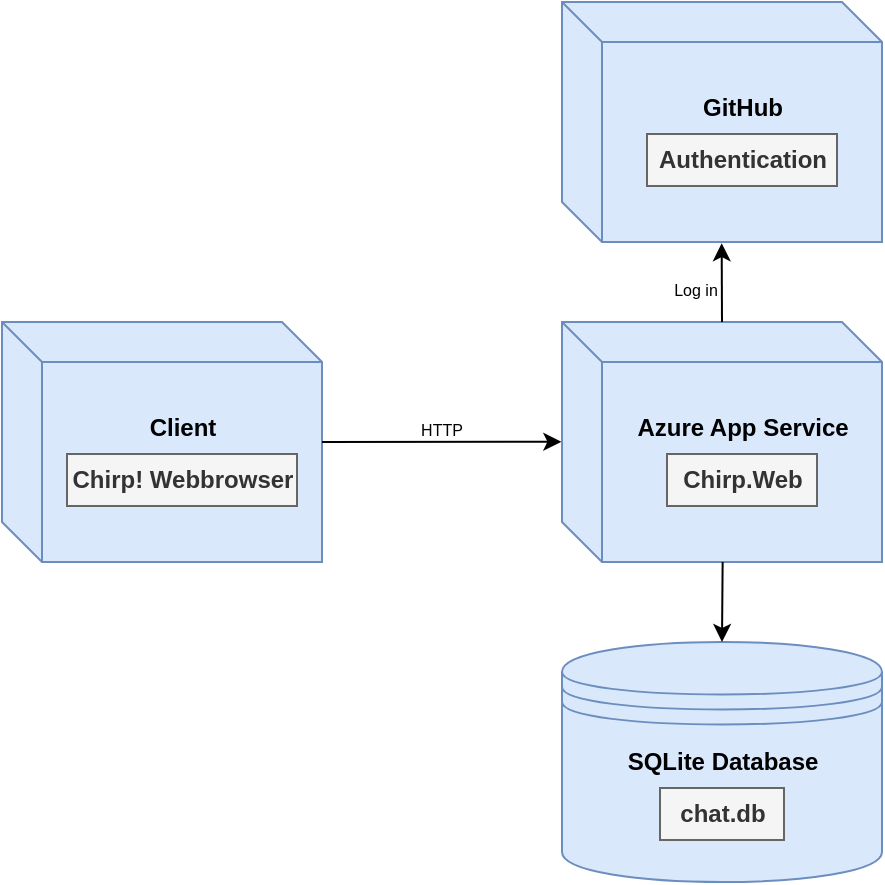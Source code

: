 <mxfile version="25.0.3">
  <diagram name="Side-1" id="paFMWZ_QoS3r9pQ7KjTz">
    <mxGraphModel dx="794" dy="492" grid="0" gridSize="10" guides="1" tooltips="1" connect="1" arrows="1" fold="1" page="0" pageScale="1" pageWidth="827" pageHeight="1169" math="0" shadow="0">
      <root>
        <mxCell id="0" />
        <mxCell id="1" parent="0" />
        <mxCell id="tp1WzhVr1qO6GO8mGSLT-2" value="" style="verticalAlign=top;align=left;spacingTop=8;spacingLeft=2;spacingRight=12;shape=cube;size=20;direction=east;fontStyle=4;html=1;whiteSpace=wrap;fillColor=#dae8fc;strokeColor=#6c8ebf;" vertex="1" parent="1">
          <mxGeometry x="40" y="200" width="160" height="120" as="geometry" />
        </mxCell>
        <mxCell id="tp1WzhVr1qO6GO8mGSLT-3" value="Client" style="text;align=center;fontStyle=1;verticalAlign=middle;spacingLeft=3;spacingRight=3;strokeColor=none;rotatable=0;points=[[0,0.5],[1,0.5]];portConstraint=eastwest;html=1;" vertex="1" parent="1">
          <mxGeometry x="90" y="240" width="80" height="26" as="geometry" />
        </mxCell>
        <mxCell id="tp1WzhVr1qO6GO8mGSLT-4" value="Chirp! Webbrowser" style="text;align=center;fontStyle=1;verticalAlign=middle;spacingLeft=3;spacingRight=3;strokeColor=#666666;rotatable=0;points=[[0,0.5],[1,0.5]];portConstraint=eastwest;html=1;fillColor=#f5f5f5;fontColor=#333333;" vertex="1" parent="1">
          <mxGeometry x="72.5" y="266" width="115" height="26" as="geometry" />
        </mxCell>
        <mxCell id="tp1WzhVr1qO6GO8mGSLT-7" value="" style="verticalAlign=top;align=left;spacingTop=8;spacingLeft=2;spacingRight=12;shape=cube;size=20;direction=east;fontStyle=4;html=1;whiteSpace=wrap;fillColor=#dae8fc;strokeColor=#6c8ebf;" vertex="1" parent="1">
          <mxGeometry x="320" y="200" width="160" height="120" as="geometry" />
        </mxCell>
        <mxCell id="tp1WzhVr1qO6GO8mGSLT-8" value="Azure App Service" style="text;align=center;fontStyle=1;verticalAlign=middle;spacingLeft=3;spacingRight=3;rotatable=0;points=[[0,0.5],[1,0.5]];portConstraint=eastwest;html=1;" vertex="1" parent="1">
          <mxGeometry x="348" y="240" width="124" height="26" as="geometry" />
        </mxCell>
        <mxCell id="tp1WzhVr1qO6GO8mGSLT-9" value="Chirp.Web" style="text;align=center;fontStyle=1;verticalAlign=middle;spacingLeft=3;spacingRight=3;strokeColor=#666666;rotatable=0;points=[[0,0.5],[1,0.5]];portConstraint=eastwest;html=1;fillColor=#f5f5f5;fontColor=#333333;" vertex="1" parent="1">
          <mxGeometry x="372.5" y="266" width="75" height="26" as="geometry" />
        </mxCell>
        <mxCell id="tp1WzhVr1qO6GO8mGSLT-10" value="" style="verticalAlign=top;align=left;spacingTop=8;spacingLeft=2;spacingRight=12;shape=cube;size=20;direction=east;fontStyle=4;html=1;whiteSpace=wrap;fillColor=#dae8fc;strokeColor=#6c8ebf;" vertex="1" parent="1">
          <mxGeometry x="320" y="40" width="160" height="120" as="geometry" />
        </mxCell>
        <mxCell id="tp1WzhVr1qO6GO8mGSLT-11" value="GitHub" style="text;align=center;fontStyle=1;verticalAlign=middle;spacingLeft=3;spacingRight=3;strokeColor=none;rotatable=0;points=[[0,0.5],[1,0.5]];portConstraint=eastwest;html=1;" vertex="1" parent="1">
          <mxGeometry x="348" y="80" width="124" height="26" as="geometry" />
        </mxCell>
        <mxCell id="tp1WzhVr1qO6GO8mGSLT-12" value="Authentication" style="text;align=center;fontStyle=1;verticalAlign=middle;spacingLeft=3;spacingRight=3;strokeColor=#666666;rotatable=0;points=[[0,0.5],[1,0.5]];portConstraint=eastwest;html=1;fillColor=#f5f5f5;fontColor=#333333;" vertex="1" parent="1">
          <mxGeometry x="362.5" y="106" width="95" height="26" as="geometry" />
        </mxCell>
        <mxCell id="tp1WzhVr1qO6GO8mGSLT-1" value="" style="shape=datastore;whiteSpace=wrap;html=1;fillColor=#dae8fc;strokeColor=#6c8ebf;" vertex="1" parent="1">
          <mxGeometry x="320" y="360" width="160" height="120" as="geometry" />
        </mxCell>
        <mxCell id="tp1WzhVr1qO6GO8mGSLT-13" value="SQLite Database" style="text;align=center;fontStyle=1;verticalAlign=middle;spacingLeft=3;spacingRight=3;strokeColor=none;rotatable=0;points=[[0,0.5],[1,0.5]];portConstraint=eastwest;html=1;" vertex="1" parent="1">
          <mxGeometry x="338" y="407" width="124" height="26" as="geometry" />
        </mxCell>
        <mxCell id="tp1WzhVr1qO6GO8mGSLT-14" value="chat.db" style="text;align=center;fontStyle=1;verticalAlign=middle;spacingLeft=3;spacingRight=3;strokeColor=#666666;rotatable=0;points=[[0,0.5],[1,0.5]];portConstraint=eastwest;html=1;fillColor=#f5f5f5;fontColor=#333333;" vertex="1" parent="1">
          <mxGeometry x="369" y="433" width="62" height="26" as="geometry" />
        </mxCell>
        <mxCell id="tp1WzhVr1qO6GO8mGSLT-18" value="" style="endArrow=classic;html=1;rounded=0;entryX=-0.002;entryY=0.499;entryDx=0;entryDy=0;entryPerimeter=0;" edge="1" parent="1" target="tp1WzhVr1qO6GO8mGSLT-7">
          <mxGeometry width="50" height="50" relative="1" as="geometry">
            <mxPoint x="200" y="260" as="sourcePoint" />
            <mxPoint x="360" y="270" as="targetPoint" />
          </mxGeometry>
        </mxCell>
        <mxCell id="tp1WzhVr1qO6GO8mGSLT-19" value="" style="endArrow=classic;html=1;rounded=0;entryX=0.499;entryY=1.005;entryDx=0;entryDy=0;entryPerimeter=0;" edge="1" parent="1" target="tp1WzhVr1qO6GO8mGSLT-10">
          <mxGeometry width="50" height="50" relative="1" as="geometry">
            <mxPoint x="400" y="200" as="sourcePoint" />
            <mxPoint x="330" y="270" as="targetPoint" />
          </mxGeometry>
        </mxCell>
        <mxCell id="tp1WzhVr1qO6GO8mGSLT-20" value="" style="endArrow=classic;html=1;rounded=0;exitX=0.502;exitY=1;exitDx=0;exitDy=0;exitPerimeter=0;entryX=0.5;entryY=0;entryDx=0;entryDy=0;" edge="1" parent="1" source="tp1WzhVr1qO6GO8mGSLT-7" target="tp1WzhVr1qO6GO8mGSLT-1">
          <mxGeometry width="50" height="50" relative="1" as="geometry">
            <mxPoint x="219" y="280" as="sourcePoint" />
            <mxPoint x="340" y="280" as="targetPoint" />
          </mxGeometry>
        </mxCell>
        <mxCell id="tp1WzhVr1qO6GO8mGSLT-21" value="&lt;font style=&quot;font-size: 8px;&quot;&gt;HTTP&lt;/font&gt;" style="text;html=1;align=center;verticalAlign=middle;whiteSpace=wrap;rounded=0;" vertex="1" parent="1">
          <mxGeometry x="230" y="238" width="60" height="30" as="geometry" />
        </mxCell>
        <mxCell id="tp1WzhVr1qO6GO8mGSLT-22" value="&lt;font style=&quot;font-size: 8px;&quot;&gt;Log in&lt;/font&gt;" style="text;html=1;align=center;verticalAlign=middle;whiteSpace=wrap;rounded=0;" vertex="1" parent="1">
          <mxGeometry x="357" y="168" width="60" height="30" as="geometry" />
        </mxCell>
      </root>
    </mxGraphModel>
  </diagram>
</mxfile>
